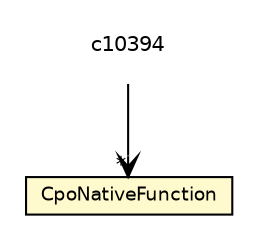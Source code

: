 #!/usr/local/bin/dot
#
# Class diagram 
# Generated by UmlGraph version 4.6 (http://www.spinellis.gr/sw/umlgraph)
#

digraph G {
	edge [fontname="Helvetica",fontsize=10,labelfontname="Helvetica",labelfontsize=10];
	node [fontname="Helvetica",fontsize=10,shape=plaintext];
	// org.synchronoss.cpo.CpoNativeFunction
	c10388 [label=<<table border="0" cellborder="1" cellspacing="0" cellpadding="2" port="p" bgcolor="lemonChiffon" href="./CpoNativeFunction.html">
		<tr><td><table border="0" cellspacing="0" cellpadding="1">
			<tr><td> CpoNativeFunction </td></tr>
		</table></td></tr>
		</table>>, fontname="Helvetica", fontcolor="black", fontsize=9.0];
	// org.synchronoss.cpo.CpoBaseAdapter<T>.RetrieverThread<T, C> NAVASSOC org.synchronoss.cpo.CpoNativeFunction
	c10394:p -> c10388:p [taillabel="", label="", headlabel="*", fontname="Helvetica", fontcolor="black", fontsize=10.0, color="black", arrowhead=open];
}

